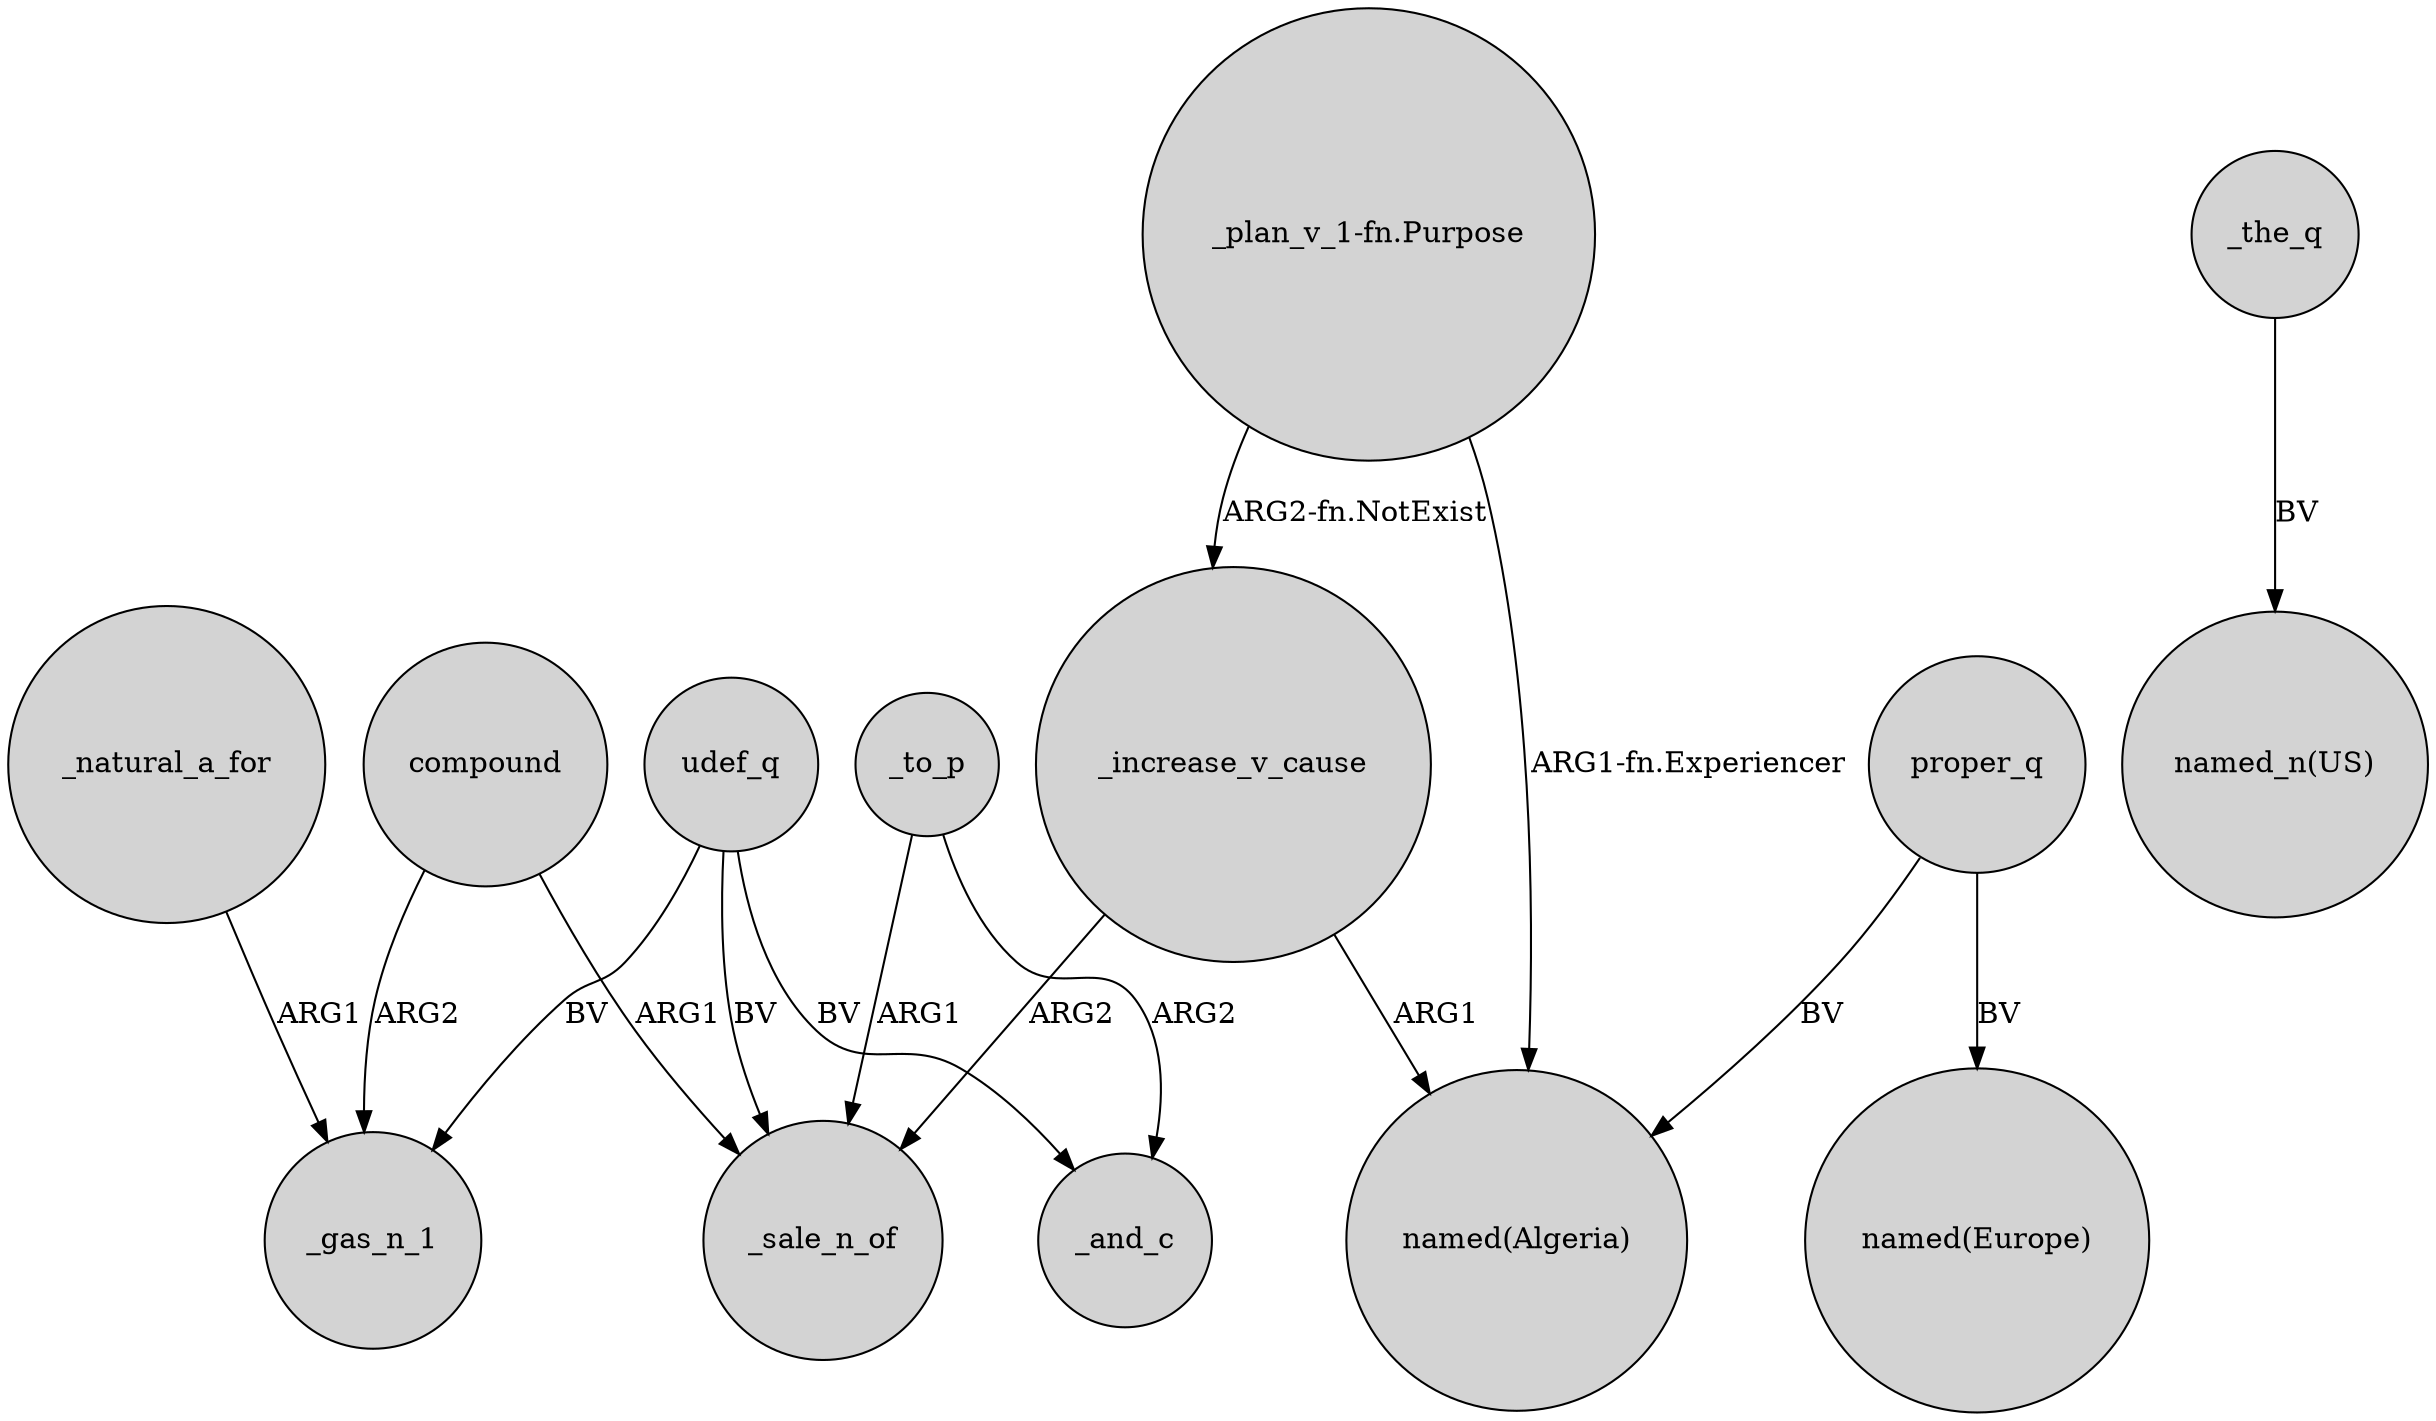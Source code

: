 digraph {
	node [shape=circle style=filled]
	_increase_v_cause -> _sale_n_of [label=ARG2]
	"_plan_v_1-fn.Purpose" -> _increase_v_cause [label="ARG2-fn.NotExist"]
	_increase_v_cause -> "named(Algeria)" [label=ARG1]
	compound -> _gas_n_1 [label=ARG2]
	_to_p -> _and_c [label=ARG2]
	_to_p -> _sale_n_of [label=ARG1]
	proper_q -> "named(Europe)" [label=BV]
	udef_q -> _and_c [label=BV]
	udef_q -> _gas_n_1 [label=BV]
	proper_q -> "named(Algeria)" [label=BV]
	_the_q -> "named_n(US)" [label=BV]
	_natural_a_for -> _gas_n_1 [label=ARG1]
	compound -> _sale_n_of [label=ARG1]
	"_plan_v_1-fn.Purpose" -> "named(Algeria)" [label="ARG1-fn.Experiencer"]
	udef_q -> _sale_n_of [label=BV]
}
